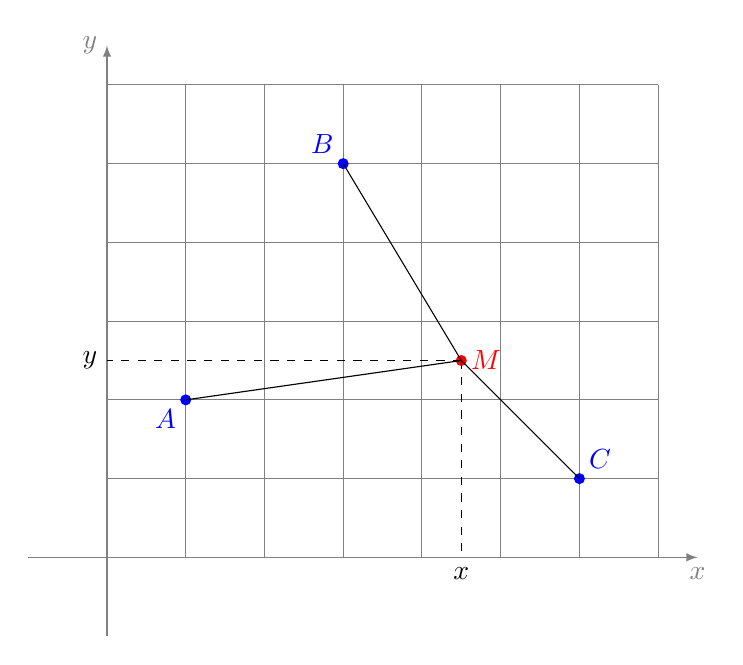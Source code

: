 \begin{tikzpicture}[scale=1]

\draw[->,>=latex, gray] (-1,0)--(7.5,0) node[below] {$x$};
\draw[->,>=latex, gray] (0,-1)--(0,6.5) node[left] {$y$};
\draw[gray] (0,0) grid (7,6);

\coordinate (A) at (1,2);
\coordinate (B) at (3,5);
\coordinate (C) at (6,1);

\fill[blue] (A) circle (2pt) node[below left]{$A$};
\fill[blue] (B) circle (2pt) node[above left]{$B$};
\fill[blue] (C) circle (2pt) node[above right]{$C$};

% Vraie solution CDG de ABC
% \def\x{10/3}
% \def\y{8/3}

% Exemple
\def\x{4.5}
\def\y{2.5}
\coordinate (M) at (\x,\y);
\fill[red] (M) circle (2pt) node[right]{$M$};
\draw (A)--(M);
\draw (B)--(M);
\draw (C)--(M);

\draw[dashed] (M)--(\x,0) node[below]{$x$};
\draw[dashed] (M)--(0,\y) node[left]{$y$};
\end{tikzpicture}
